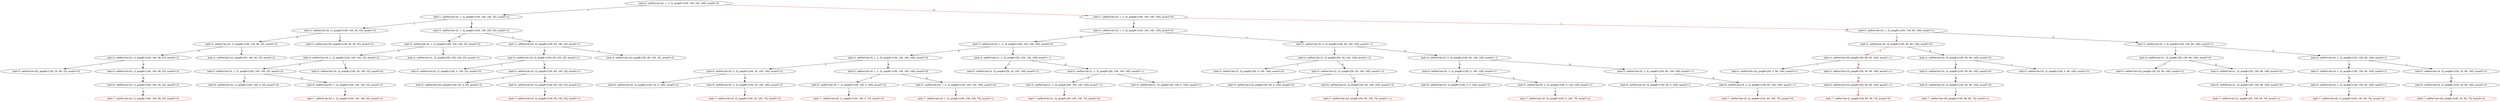 strict digraph G {
  1 [ color="red" label="(ind=7, catPorCub=[0, 1, 2], prepR=[100, 100, 100, 25], acumV=2)" ];
  2 [ color="red" label="(ind=7, catPorCub=[0, 1], prepR=[100, 100, 90, 75], acumV=2)" ];
  3 [ label="(ind=4, catPorCub=[2, 3], prepR=[50, 85, 100, 100], acumV=-2)" ];
  4 [ label="(ind=6, catPorCub=[0, 3], prepR=[100, 5, 5, 100], acumV=3)" ];
  5 [ label="(ind=2, catPorCub=[0, 1, 2, 3], prepR=[100, 100, 100, 100], acumV=0)" ];
  6 [ label="(ind=6, catPorCub=[1, 3], prepR=[50, 100, 90, 100], acumV=0)" ];
  7 [ label="(ind=3, catPorCub=[0, 1], prepR=[100, 100, 90, 25], acumV=3)" ];
  8 [ label="(ind=3, catPorCub=[0, 1, 2], prepR=[100, 100, 100, 25], acumV=2)" ];
  9 [ label="(ind=6, catPorCub=[1, 2, 3], prepR=[50, 100, 100, 100], acumV=-1)" ];
  10 [ label="(ind=6, catPorCub=[0, 1], prepR=[100, 100, 5, 25], acumV=4)" ];
  11 [ label="(ind=4, catPorCub=[3], prepR=[50, 85, 90, 100], acumV=-1)" ];
  12 [ color="red" label="(ind=7, catPorCub=[1], prepR=[50, 100, 90, 75], acumV=1)" ];
  13 [ label="(ind=5, catPorCub=[0, 1, 3], prepR=[100, 100, 90, 100], acumV=1)" ];
  14 [ label="(ind=6, catPorCub=[0, 3], prepR=[100, 20, 5, 100], acumV=4)" ];
  15 [ label="(ind=5, catPorCub=[0, 2], prepR=[100, 5, 100, 25], acumV=3)" ];
  16 [ label="(ind=6, catPorCub=[0, 1], prepR=[100, 100, 90, 25], acumV=3)" ];
  17 [ label="(ind=4, catPorCub=[0, 3], prepR=[100, 85, 90, 100], acumV=0)" ];
  18 [ color="red" label="(ind=7, catPorCub=[0, 1, 2], prepR=[100, 100, 100, 75], acumV=1)" ];
  19 [ label="(ind=3, catPorCub=[0, 1, 2, 3], prepR=[100, 100, 100, 100], acumV=0)" ];
  20 [ label="(ind=6, catPorCub=[3], prepR=[50, 85, 5, 100], acumV=0)" ];
  21 [ label="(ind=6, catPorCub=[0, 1, 3], prepR=[100, 100, 5, 100], acumV=2)" ];
  22 [ label="(ind=4, catPorCub=[0, 1], prepR=[100, 100, 90, 25], acumV=3)" ];
  23 [ label="(ind=6, catPorCub=[0, 3], prepR=[100, 20, 90, 100], acumV=3)" ];
  24 [ label="(ind=4, catPorCub=[0, 2], prepR=[100, 85, 100, 25], acumV=1)" ];
  25 [ label="(ind=6, catPorCub=[1, 3], prepR=[50, 100, 5, 100], acumV=1)" ];
  26 [ label="(ind=4, catPorCub=[1], prepR=[50, 100, 90, 25], acumV=2)" ];
  27 [ label="(ind=4, catPorCub=[0, 1, 2], prepR=[100, 100, 100, 25], acumV=2)" ];
  28 [ label="(ind=4, catPorCub=[0, 2, 3], prepR=[100, 85, 100, 100], acumV=-1)" ];
  29 [ label="(ind=3, catPorCub=[0, 2, 3], prepR=[100, 85, 100, 100], acumV=-1)" ];
  30 [ color="red" label="(ind=7, catPorCub=[0, 1], prepR=[100, 100, 5, 75], acumV=3)" ];
  31 [ label="(ind=6, catPorCub=[0, 3], prepR=[100, 85, 5, 100], acumV=1)" ];
  32 [ label="(ind=6, catPorCub=[0, 1, 3], prepR=[100, 100, 90, 100], acumV=1)" ];
  33 [ label="(ind=6, catPorCub=[0, 2, 3], prepR=[100, 20, 100, 100], acumV=2)" ];
  34 [ color="red" label="(ind=7, catPorCub=[0, 1], prepR=[100, 100, 90, 25], acumV=3)" ];
  35 [ label="(ind=5, catPorCub=[2, 3], prepR=[50, 5, 100, 100], acumV=0)" ];
  36 [ label="(ind=5, catPorCub=[0, 2], prepR=[100, 85, 100, 25], acumV=1)" ];
  37 [ label="(ind=6, catPorCub=[0, 1, 2, 3], prepR=[100, 100, 100, 100], acumV=0)" ];
  38 [ color="red" label="(ind=7, catPorCub=[0], prepR=[100, 20, 90, 75], acumV=4)" ];
  39 [ label="(ind=5, catPorCub=[3], prepR=[50, 5, 90, 100], acumV=1)" ];
  40 [ label="(ind=3, catPorCub=[0, 3], prepR=[100, 85, 90, 100], acumV=0)" ];
  41 [ label="(ind=2, catPorCub=[0, 1, 3], prepR=[100, 100, 90, 100], acumV=1)" ];
  42 [ label="(ind=4, catPorCub=[1, 2], prepR=[50, 100, 100, 25], acumV=1)" ];
  43 [ label="(ind=0, catPorCub=[0, 1, 2, 3], prepR=[100, 100, 100, 100], acumV=0)" ];
  44 [ label="(ind=5, catPorCub=[0, 3], prepR=[100, 85, 90, 100], acumV=0)" ];
  45 [ label="(ind=5, catPorCub=[0, 2, 3], prepR=[100, 5, 100, 100], acumV=1)" ];
  46 [ color="red" label="(ind=7, catPorCub=[0, 2], prepR=[100, 85, 100, 75], acumV=0)" ];
  47 [ label="(ind=5, catPorCub=[0, 3], prepR=[100, 20, 90, 100], acumV=3)" ];
  48 [ color="red" label="(ind=7, catPorCub=[], prepR=[50, 85, 90, 75], acumV=0)" ];
  49 [ label="(ind=4, catPorCub=[1, 3], prepR=[50, 100, 90, 100], acumV=0)" ];
  50 [ color="red" label="(ind=7, catPorCub=[0, 2], prepR=[100, 20, 100, 75], acumV=3)" ];
  51 [ label="(ind=3, catPorCub=[0, 2], prepR=[100, 85, 100, 25], acumV=1)" ];
  52 [ label="(ind=4, catPorCub=[0, 1, 2, 3], prepR=[100, 100, 100, 100], acumV=0)" ];
  53 [ label="(ind=4, catPorCub=[1, 2, 3], prepR=[50, 100, 100, 100], acumV=-1)" ];
  54 [ label="(ind=6, catPorCub=[0], prepR=[100, 85, 5, 25], acumV=3)" ];
  55 [ color="red" label="(ind=7, catPorCub=[0, 2], prepR=[100, 5, 100, 75], acumV=2)" ];
  56 [ label="(ind=1, catPorCub=[0, 1, 2], prepR=[100, 100, 100, 25], acumV=2)" ];
  57 [ label="(ind=5, catPorCub=[0, 2, 3], prepR=[100, 85, 100, 100], acumV=-1)" ];
  58 [ label="(ind=5, catPorCub=[0, 1, 2], prepR=[100, 100, 100, 25], acumV=2)" ];
  59 [ label="(ind=5, catPorCub=[0, 3], prepR=[100, 5, 90, 100], acumV=2)" ];
  60 [ color="red" label="(ind=7, catPorCub=[2], prepR=[50, 85, 100, 75], acumV=-1)" ];
  61 [ label="(ind=3, catPorCub=[0, 1, 3], prepR=[100, 100, 90, 100], acumV=1)" ];
  62 [ label="(ind=5, catPorCub=[3], prepR=[50, 20, 90, 100], acumV=2)" ];
  63 [ label="(ind=3, catPorCub=[0], prepR=[100, 85, 90, 25], acumV=2)" ];
  64 [ label="(ind=5, catPorCub=[0, 2, 3], prepR=[100, 20, 100, 100], acumV=2)" ];
  65 [ label="(ind=6, catPorCub=[0, 2], prepR=[100, 85, 100, 25], acumV=1)" ];
  66 [ label="(ind=4, catPorCub=[2], prepR=[50, 85, 100, 25], acumV=0)" ];
  67 [ label="(ind=5, catPorCub=[2, 3], prepR=[50, 20, 100, 100], acumV=1)" ];
  68 [ label="(ind=1, catPorCub=[0, 1, 2, 3], prepR=[100, 100, 100, 100], acumV=0)" ];
  69 [ label="(ind=6, catPorCub=[0, 3], prepR=[100, 85, 90, 100], acumV=0)" ];
  70 [ label="(ind=6, catPorCub=[0, 2, 3], prepR=[100, 5, 100, 100], acumV=1)" ];
  71 [ label="(ind=5, catPorCub=[1, 3], prepR=[50, 100, 90, 100], acumV=0)" ];
  72 [ color="red" label="(ind=7, catPorCub=[1, 2], prepR=[50, 100, 100, 75], acumV=0)" ];
  73 [ label="(ind=5, catPorCub=[2, 3], prepR=[50, 85, 100, 100], acumV=-2)" ];
  74 [ label="(ind=5, catPorCub=[0, 1, 2, 3], prepR=[100, 100, 100, 100], acumV=0)" ];
  75 [ label="(ind=2, catPorCub=[0, 1], prepR=[100, 100, 90, 25], acumV=3)" ];
  76 [ label="(ind=2, catPorCub=[0, 1, 2], prepR=[100, 100, 100, 25], acumV=2)" ];
  77 [ label="(ind=5, catPorCub=[1, 2, 3], prepR=[50, 100, 100, 100], acumV=-1)" ];
  78 [ label="(ind=6, catPorCub=[0, 2, 3], prepR=[100, 85, 100, 100], acumV=-1)" ];
  79 [ label="(ind=6, catPorCub=[3], prepR=[50, 85, 90, 100], acumV=-1)" ];
  80 [ label="(ind=6, catPorCub=[0, 1, 2], prepR=[100, 100, 100, 25], acumV=2)" ];
  81 [ label="(ind=4, catPorCub=[0, 1, 3], prepR=[100, 100, 90, 100], acumV=1)" ];
  82 [ label="(ind=5, catPorCub=[3], prepR=[50, 85, 90, 100], acumV=-1)" ];
  83 [ label="(ind=5, catPorCub=[0], prepR=[100, 20, 90, 25], acumV=5)" ];
  84 [ color="red" label="(ind=7, catPorCub=[0, 2], prepR=[100, 85, 100, 25], acumV=1)" ];
  85 [ color="red" label="(ind=7, catPorCub=[0], prepR=[100, 85, 90, 75], acumV=1)" ];
  86 [ label="(ind=5, catPorCub=[0, 1], prepR=[100, 100, 90, 25], acumV=3)" ];
  87 [ label="(ind=6, catPorCub=[2, 3], prepR=[50, 85, 100, 100], acumV=-2)" ];
  88 [ label="(ind=5, catPorCub=[0, 2], prepR=[100, 20, 100, 25], acumV=4)" ];
  80 -> 1 [ label="0" ];
  32 -> 2 [ label="1" ];
  29 -> 3 [ label="1" ];
  45 -> 4 [ label="1" ];
  68 -> 5 [ label="0" ];
  71 -> 6 [ label="0" ];
  75 -> 7 [ label="0" ];
  76 -> 8 [ label="0" ];
  77 -> 9 [ label="0" ];
  58 -> 10 [ label="1" ];
  40 -> 11 [ color="red" label="1" ];
  6 -> 12 [ label="1" ];
  81 -> 13 [ label="0" ];
  64 -> 14 [ label="1" ];
  24 -> 15 [ label="1" ];
  86 -> 16 [ label="0" ];
  40 -> 17 [ label="0" ];
  37 -> 18 [ label="1" ];
  5 -> 19 [ label="0" ];
  73 -> 20 [ label="1" ];
  74 -> 21 [ label="1" ];
  7 -> 22 [ label="0" ];
  47 -> 23 [ label="0" ];
  51 -> 24 [ label="0" ];
  77 -> 25 [ label="1" ];
  7 -> 26 [ label="1" ];
  8 -> 27 [ label="0" ];
  29 -> 28 [ label="0" ];
  5 -> 29 [ label="1" ];
  21 -> 30 [ label="1" ];
  57 -> 31 [ label="1" ];
  13 -> 32 [ label="0" ];
  64 -> 33 [ label="0" ];
  16 -> 34 [ label="0" ];
  3 -> 35 [ label="1" ];
  24 -> 36 [ label="0" ];
  74 -> 37 [ label="0" ];
  23 -> 38 [ label="1" ];
  11 -> 39 [ label="1" ];
  41 -> 40 [ color="red" label="1" ];
  68 -> 41 [ color="red" label="1" ];
  8 -> 42 [ label="1" ];
  17 -> 44 [ label="0" ];
  28 -> 45 [ label="1" ];
  78 -> 46 [ label="1" ];
  81 -> 47 [ label="1" ];
  79 -> 48 [ color="red" label="1" ];
  61 -> 49 [ label="1" ];
  33 -> 50 [ label="1" ];
  76 -> 51 [ label="1" ];
  19 -> 52 [ label="0" ];
  19 -> 53 [ label="1" ];
  36 -> 54 [ label="1" ];
  70 -> 55 [ label="1" ];
  43 -> 56 [ label="1" ];
  28 -> 57 [ label="0" ];
  27 -> 58 [ label="0" ];
  17 -> 59 [ label="1" ];
  87 -> 60 [ label="1" ];
  41 -> 61 [ label="0" ];
  49 -> 62 [ label="1" ];
  75 -> 63 [ label="1" ];
  52 -> 64 [ label="1" ];
  36 -> 65 [ label="0" ];
  51 -> 66 [ label="1" ];
  53 -> 67 [ label="1" ];
  43 -> 68 [ color="red" label="0" ];
  44 -> 69 [ label="0" ];
  45 -> 70 [ label="0" ];
  49 -> 71 [ label="0" ];
  9 -> 72 [ label="1" ];
  3 -> 73 [ label="0" ];
  52 -> 74 [ label="0" ];
  56 -> 75 [ label="1" ];
  56 -> 76 [ label="0" ];
  53 -> 77 [ label="0" ];
  57 -> 78 [ label="0" ];
  82 -> 79 [ color="red" label="0" ];
  58 -> 80 [ label="0" ];
  61 -> 81 [ label="0" ];
  11 -> 82 [ color="red" label="0" ];
  22 -> 83 [ label="1" ];
  65 -> 84 [ label="0" ];
  69 -> 85 [ label="1" ];
  22 -> 86 [ label="0" ];
  73 -> 87 [ label="0" ];
  27 -> 88 [ label="1" ];
}
